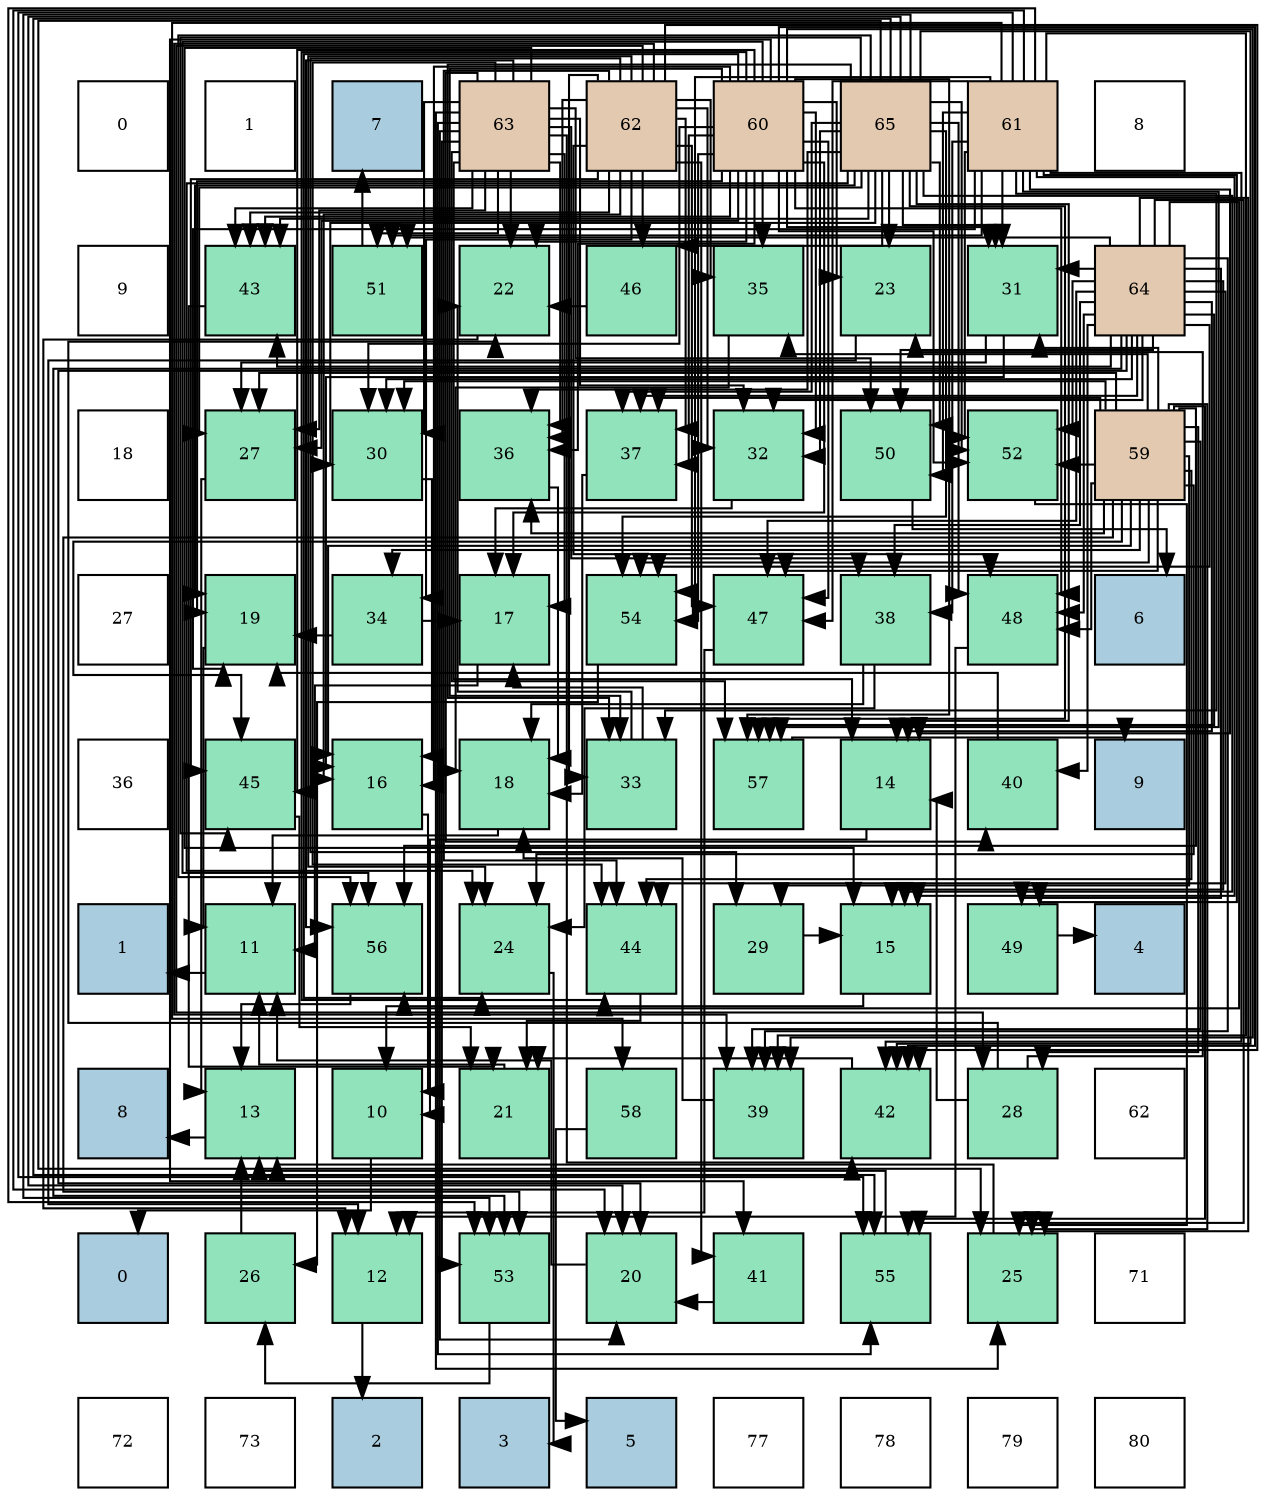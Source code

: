 digraph layout{
 rankdir=TB;
 splines=ortho;
 node [style=filled shape=square fixedsize=true width=0.6];
0[label="0", fontsize=8, fillcolor="#ffffff"];
1[label="1", fontsize=8, fillcolor="#ffffff"];
2[label="7", fontsize=8, fillcolor="#a9ccde"];
3[label="63", fontsize=8, fillcolor="#e3c9af"];
4[label="62", fontsize=8, fillcolor="#e3c9af"];
5[label="60", fontsize=8, fillcolor="#e3c9af"];
6[label="65", fontsize=8, fillcolor="#e3c9af"];
7[label="61", fontsize=8, fillcolor="#e3c9af"];
8[label="8", fontsize=8, fillcolor="#ffffff"];
9[label="9", fontsize=8, fillcolor="#ffffff"];
10[label="43", fontsize=8, fillcolor="#91e3bb"];
11[label="51", fontsize=8, fillcolor="#91e3bb"];
12[label="22", fontsize=8, fillcolor="#91e3bb"];
13[label="46", fontsize=8, fillcolor="#91e3bb"];
14[label="35", fontsize=8, fillcolor="#91e3bb"];
15[label="23", fontsize=8, fillcolor="#91e3bb"];
16[label="31", fontsize=8, fillcolor="#91e3bb"];
17[label="64", fontsize=8, fillcolor="#e3c9af"];
18[label="18", fontsize=8, fillcolor="#ffffff"];
19[label="27", fontsize=8, fillcolor="#91e3bb"];
20[label="30", fontsize=8, fillcolor="#91e3bb"];
21[label="36", fontsize=8, fillcolor="#91e3bb"];
22[label="37", fontsize=8, fillcolor="#91e3bb"];
23[label="32", fontsize=8, fillcolor="#91e3bb"];
24[label="50", fontsize=8, fillcolor="#91e3bb"];
25[label="52", fontsize=8, fillcolor="#91e3bb"];
26[label="59", fontsize=8, fillcolor="#e3c9af"];
27[label="27", fontsize=8, fillcolor="#ffffff"];
28[label="19", fontsize=8, fillcolor="#91e3bb"];
29[label="34", fontsize=8, fillcolor="#91e3bb"];
30[label="17", fontsize=8, fillcolor="#91e3bb"];
31[label="54", fontsize=8, fillcolor="#91e3bb"];
32[label="47", fontsize=8, fillcolor="#91e3bb"];
33[label="38", fontsize=8, fillcolor="#91e3bb"];
34[label="48", fontsize=8, fillcolor="#91e3bb"];
35[label="6", fontsize=8, fillcolor="#a9ccde"];
36[label="36", fontsize=8, fillcolor="#ffffff"];
37[label="45", fontsize=8, fillcolor="#91e3bb"];
38[label="16", fontsize=8, fillcolor="#91e3bb"];
39[label="18", fontsize=8, fillcolor="#91e3bb"];
40[label="33", fontsize=8, fillcolor="#91e3bb"];
41[label="57", fontsize=8, fillcolor="#91e3bb"];
42[label="14", fontsize=8, fillcolor="#91e3bb"];
43[label="40", fontsize=8, fillcolor="#91e3bb"];
44[label="9", fontsize=8, fillcolor="#a9ccde"];
45[label="1", fontsize=8, fillcolor="#a9ccde"];
46[label="11", fontsize=8, fillcolor="#91e3bb"];
47[label="56", fontsize=8, fillcolor="#91e3bb"];
48[label="24", fontsize=8, fillcolor="#91e3bb"];
49[label="44", fontsize=8, fillcolor="#91e3bb"];
50[label="29", fontsize=8, fillcolor="#91e3bb"];
51[label="15", fontsize=8, fillcolor="#91e3bb"];
52[label="49", fontsize=8, fillcolor="#91e3bb"];
53[label="4", fontsize=8, fillcolor="#a9ccde"];
54[label="8", fontsize=8, fillcolor="#a9ccde"];
55[label="13", fontsize=8, fillcolor="#91e3bb"];
56[label="10", fontsize=8, fillcolor="#91e3bb"];
57[label="21", fontsize=8, fillcolor="#91e3bb"];
58[label="58", fontsize=8, fillcolor="#91e3bb"];
59[label="39", fontsize=8, fillcolor="#91e3bb"];
60[label="42", fontsize=8, fillcolor="#91e3bb"];
61[label="28", fontsize=8, fillcolor="#91e3bb"];
62[label="62", fontsize=8, fillcolor="#ffffff"];
63[label="0", fontsize=8, fillcolor="#a9ccde"];
64[label="26", fontsize=8, fillcolor="#91e3bb"];
65[label="12", fontsize=8, fillcolor="#91e3bb"];
66[label="53", fontsize=8, fillcolor="#91e3bb"];
67[label="20", fontsize=8, fillcolor="#91e3bb"];
68[label="41", fontsize=8, fillcolor="#91e3bb"];
69[label="55", fontsize=8, fillcolor="#91e3bb"];
70[label="25", fontsize=8, fillcolor="#91e3bb"];
71[label="71", fontsize=8, fillcolor="#ffffff"];
72[label="72", fontsize=8, fillcolor="#ffffff"];
73[label="73", fontsize=8, fillcolor="#ffffff"];
74[label="2", fontsize=8, fillcolor="#a9ccde"];
75[label="3", fontsize=8, fillcolor="#a9ccde"];
76[label="5", fontsize=8, fillcolor="#a9ccde"];
77[label="77", fontsize=8, fillcolor="#ffffff"];
78[label="78", fontsize=8, fillcolor="#ffffff"];
79[label="79", fontsize=8, fillcolor="#ffffff"];
80[label="80", fontsize=8, fillcolor="#ffffff"];
edge [constraint=false, style=vis];56 -> 63;
46 -> 45;
65 -> 74;
55 -> 54;
42 -> 56;
51 -> 56;
38 -> 56;
30 -> 46;
39 -> 46;
28 -> 46;
67 -> 46;
57 -> 46;
12 -> 65;
15 -> 65;
48 -> 75;
70 -> 55;
64 -> 55;
19 -> 55;
61 -> 42;
61 -> 12;
61 -> 15;
50 -> 51;
20 -> 38;
16 -> 38;
16 -> 19;
23 -> 30;
40 -> 30;
40 -> 12;
29 -> 30;
29 -> 28;
14 -> 39;
21 -> 39;
22 -> 39;
33 -> 39;
33 -> 48;
59 -> 39;
43 -> 28;
68 -> 67;
60 -> 57;
10 -> 57;
49 -> 57;
37 -> 57;
13 -> 12;
32 -> 65;
34 -> 65;
52 -> 53;
24 -> 35;
11 -> 2;
25 -> 70;
66 -> 64;
31 -> 64;
69 -> 55;
47 -> 55;
41 -> 44;
58 -> 76;
26 -> 38;
26 -> 48;
26 -> 70;
26 -> 19;
26 -> 61;
26 -> 50;
26 -> 20;
26 -> 16;
26 -> 29;
26 -> 14;
26 -> 21;
26 -> 22;
26 -> 59;
26 -> 49;
26 -> 37;
26 -> 32;
26 -> 34;
26 -> 25;
26 -> 66;
26 -> 31;
26 -> 69;
26 -> 47;
5 -> 38;
5 -> 30;
5 -> 28;
5 -> 12;
5 -> 15;
5 -> 48;
5 -> 19;
5 -> 20;
5 -> 16;
5 -> 23;
5 -> 40;
5 -> 14;
5 -> 21;
5 -> 22;
5 -> 59;
5 -> 68;
5 -> 60;
5 -> 10;
5 -> 49;
5 -> 37;
5 -> 32;
5 -> 34;
5 -> 25;
5 -> 31;
5 -> 47;
5 -> 41;
7 -> 42;
7 -> 51;
7 -> 28;
7 -> 67;
7 -> 16;
7 -> 40;
7 -> 33;
7 -> 59;
7 -> 60;
7 -> 32;
7 -> 52;
7 -> 24;
7 -> 11;
7 -> 25;
7 -> 66;
7 -> 31;
7 -> 69;
7 -> 41;
7 -> 58;
4 -> 38;
4 -> 48;
4 -> 61;
4 -> 50;
4 -> 23;
4 -> 40;
4 -> 29;
4 -> 14;
4 -> 21;
4 -> 22;
4 -> 59;
4 -> 68;
4 -> 60;
4 -> 10;
4 -> 49;
4 -> 37;
4 -> 13;
4 -> 32;
4 -> 34;
3 -> 42;
3 -> 51;
3 -> 30;
3 -> 67;
3 -> 12;
3 -> 70;
3 -> 19;
3 -> 20;
3 -> 23;
3 -> 21;
3 -> 33;
3 -> 43;
3 -> 60;
3 -> 10;
3 -> 49;
3 -> 24;
3 -> 11;
3 -> 66;
3 -> 69;
3 -> 47;
3 -> 41;
17 -> 42;
17 -> 51;
17 -> 67;
17 -> 70;
17 -> 20;
17 -> 16;
17 -> 23;
17 -> 22;
17 -> 33;
17 -> 59;
17 -> 43;
17 -> 10;
17 -> 49;
17 -> 32;
17 -> 34;
17 -> 52;
17 -> 24;
17 -> 11;
17 -> 25;
17 -> 66;
17 -> 31;
17 -> 69;
17 -> 47;
17 -> 41;
6 -> 42;
6 -> 51;
6 -> 28;
6 -> 67;
6 -> 15;
6 -> 48;
6 -> 70;
6 -> 19;
6 -> 20;
6 -> 16;
6 -> 23;
6 -> 40;
6 -> 21;
6 -> 22;
6 -> 60;
6 -> 10;
6 -> 37;
6 -> 13;
6 -> 34;
6 -> 24;
6 -> 25;
6 -> 66;
6 -> 31;
6 -> 69;
6 -> 47;
6 -> 41;
edge [constraint=true, style=invis];
0 -> 9 -> 18 -> 27 -> 36 -> 45 -> 54 -> 63 -> 72;
1 -> 10 -> 19 -> 28 -> 37 -> 46 -> 55 -> 64 -> 73;
2 -> 11 -> 20 -> 29 -> 38 -> 47 -> 56 -> 65 -> 74;
3 -> 12 -> 21 -> 30 -> 39 -> 48 -> 57 -> 66 -> 75;
4 -> 13 -> 22 -> 31 -> 40 -> 49 -> 58 -> 67 -> 76;
5 -> 14 -> 23 -> 32 -> 41 -> 50 -> 59 -> 68 -> 77;
6 -> 15 -> 24 -> 33 -> 42 -> 51 -> 60 -> 69 -> 78;
7 -> 16 -> 25 -> 34 -> 43 -> 52 -> 61 -> 70 -> 79;
8 -> 17 -> 26 -> 35 -> 44 -> 53 -> 62 -> 71 -> 80;
rank = same {0 -> 1 -> 2 -> 3 -> 4 -> 5 -> 6 -> 7 -> 8};
rank = same {9 -> 10 -> 11 -> 12 -> 13 -> 14 -> 15 -> 16 -> 17};
rank = same {18 -> 19 -> 20 -> 21 -> 22 -> 23 -> 24 -> 25 -> 26};
rank = same {27 -> 28 -> 29 -> 30 -> 31 -> 32 -> 33 -> 34 -> 35};
rank = same {36 -> 37 -> 38 -> 39 -> 40 -> 41 -> 42 -> 43 -> 44};
rank = same {45 -> 46 -> 47 -> 48 -> 49 -> 50 -> 51 -> 52 -> 53};
rank = same {54 -> 55 -> 56 -> 57 -> 58 -> 59 -> 60 -> 61 -> 62};
rank = same {63 -> 64 -> 65 -> 66 -> 67 -> 68 -> 69 -> 70 -> 71};
rank = same {72 -> 73 -> 74 -> 75 -> 76 -> 77 -> 78 -> 79 -> 80};
}